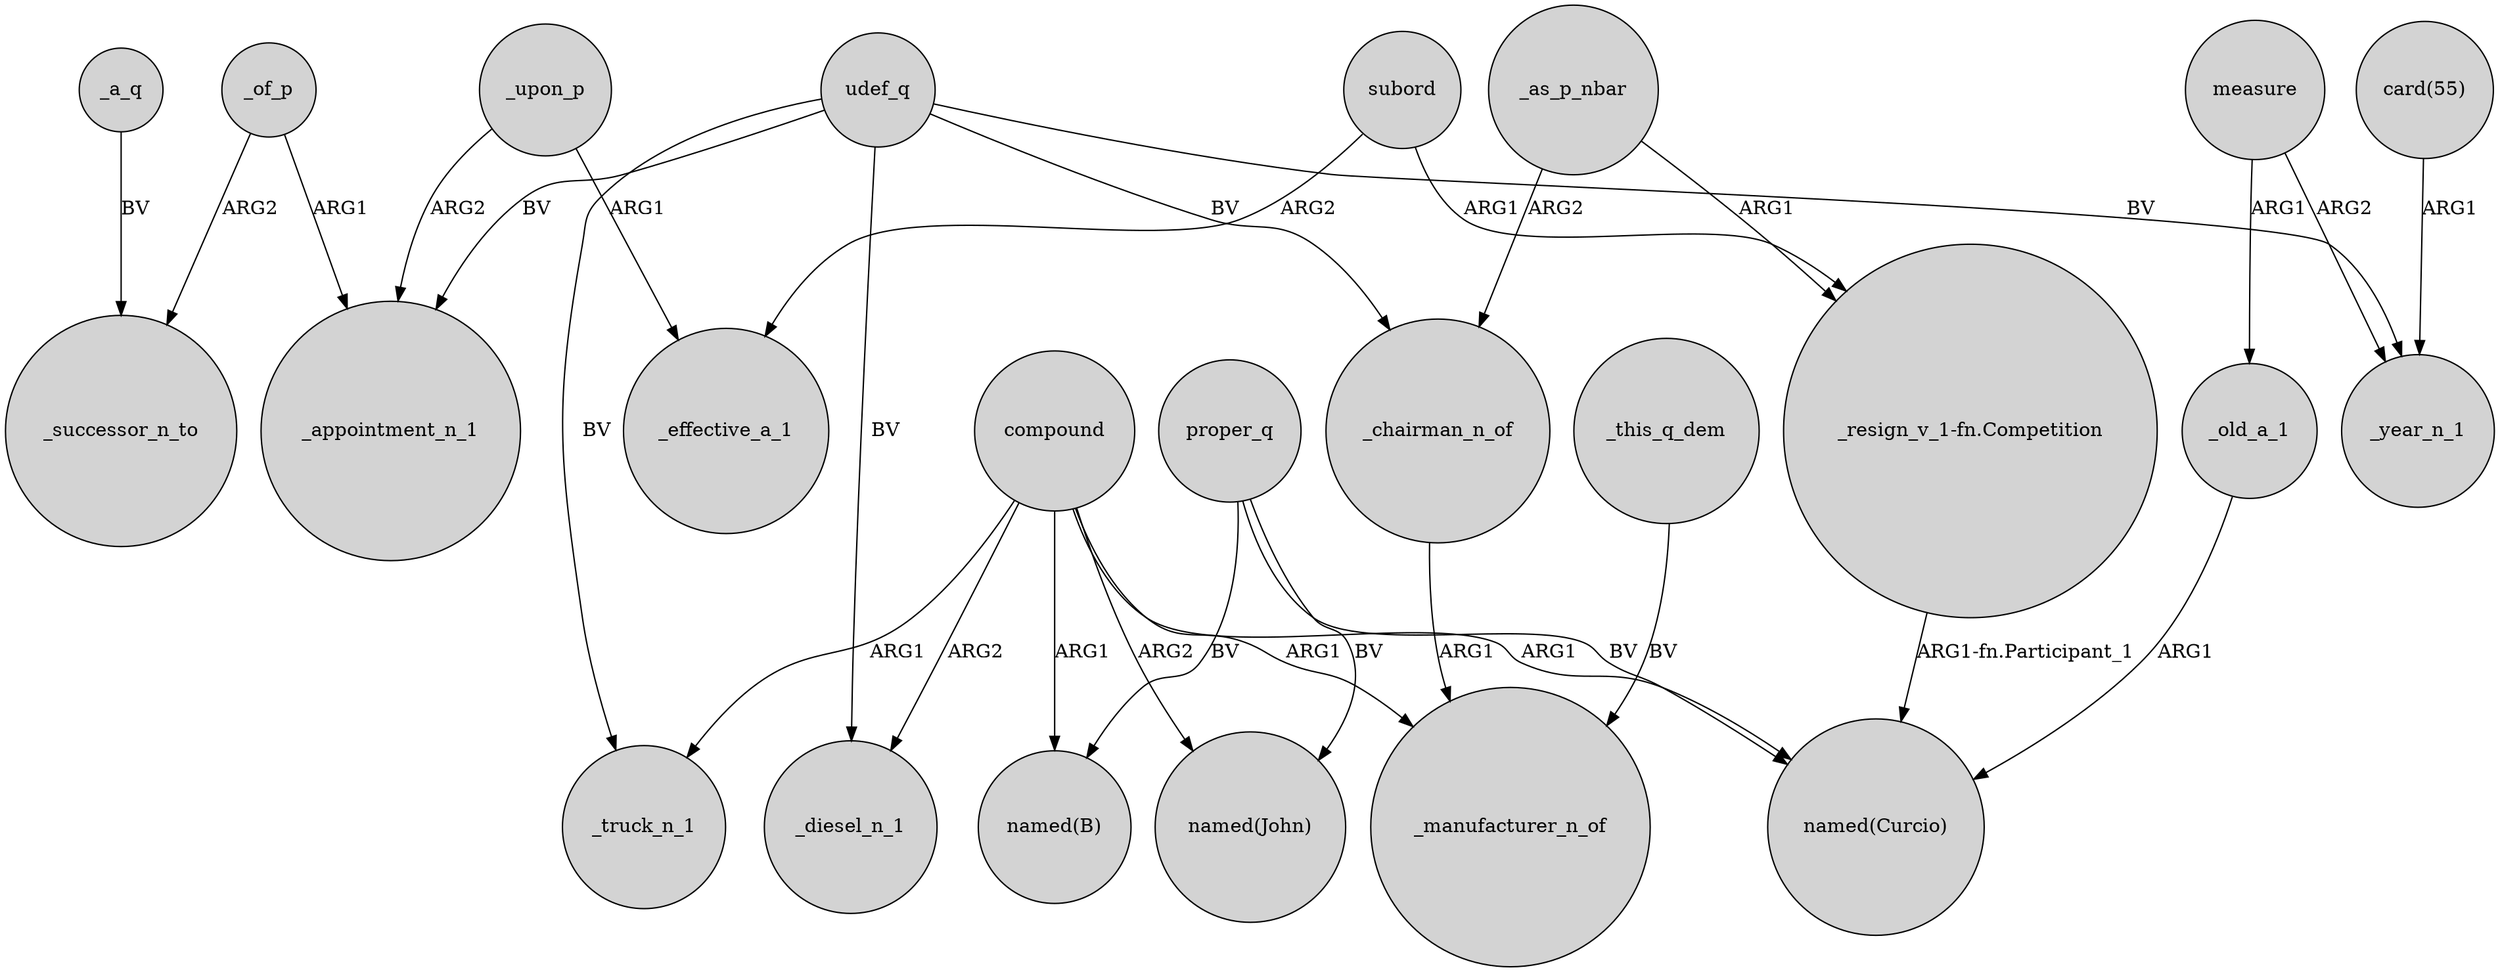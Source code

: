 digraph {
	node [shape=circle style=filled]
	_this_q_dem -> _manufacturer_n_of [label=BV]
	_of_p -> _appointment_n_1 [label=ARG1]
	udef_q -> _chairman_n_of [label=BV]
	proper_q -> "named(Curcio)" [label=BV]
	_upon_p -> _effective_a_1 [label=ARG1]
	measure -> _old_a_1 [label=ARG1]
	udef_q -> _appointment_n_1 [label=BV]
	_chairman_n_of -> _manufacturer_n_of [label=ARG1]
	udef_q -> _diesel_n_1 [label=BV]
	proper_q -> "named(B)" [label=BV]
	_as_p_nbar -> "_resign_v_1-fn.Competition" [label=ARG1]
	measure -> _year_n_1 [label=ARG2]
	_as_p_nbar -> _chairman_n_of [label=ARG2]
	compound -> "named(John)" [label=ARG2]
	compound -> _diesel_n_1 [label=ARG2]
	proper_q -> "named(John)" [label=BV]
	_old_a_1 -> "named(Curcio)" [label=ARG1]
	_upon_p -> _appointment_n_1 [label=ARG2]
	"_resign_v_1-fn.Competition" -> "named(Curcio)" [label="ARG1-fn.Participant_1"]
	_of_p -> _successor_n_to [label=ARG2]
	compound -> "named(Curcio)" [label=ARG1]
	udef_q -> _year_n_1 [label=BV]
	compound -> _manufacturer_n_of [label=ARG1]
	subord -> _effective_a_1 [label=ARG2]
	"card(55)" -> _year_n_1 [label=ARG1]
	_a_q -> _successor_n_to [label=BV]
	subord -> "_resign_v_1-fn.Competition" [label=ARG1]
	compound -> "named(B)" [label=ARG1]
	compound -> _truck_n_1 [label=ARG1]
	udef_q -> _truck_n_1 [label=BV]
}

